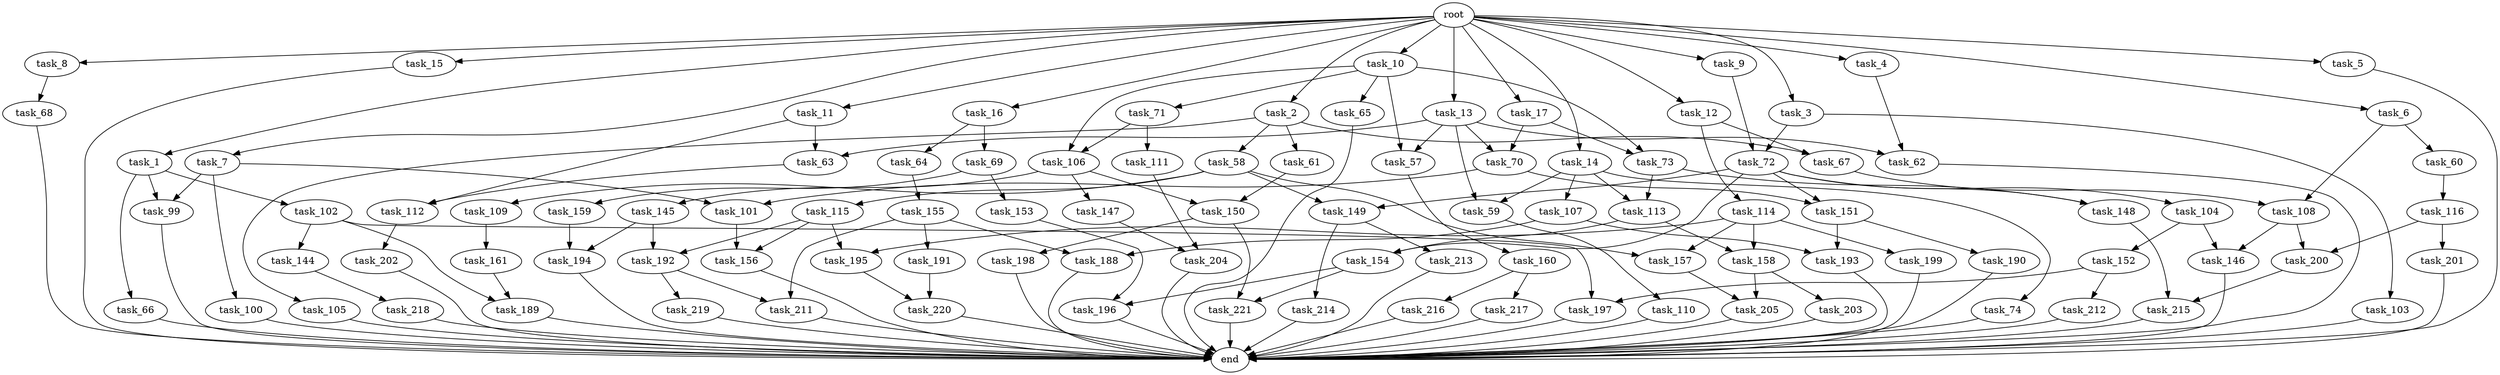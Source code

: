 digraph G {
  task_214 [size="773094113.280000"];
  task_144 [size="4209067950.080000"];
  task_8 [size="10.240000"];
  end [size="0.000000"];
  task_101 [size="6270652252.160000"];
  task_108 [size="12455405158.400000"];
  task_191 [size="2147483648.000000"];
  task_15 [size="10.240000"];
  task_58 [size="4209067950.080000"];
  task_151 [size="14087492730.880001"];
  task_105 [size="4209067950.080000"];
  task_195 [size="8933531975.680000"];
  task_154 [size="15547781611.520000"];
  task_73 [size="7301444403.200000"];
  task_16 [size="10.240000"];
  task_110 [size="1374389534.720000"];
  task_68 [size="4209067950.080000"];
  task_61 [size="4209067950.080000"];
  task_217 [size="6957847019.520000"];
  task_74 [size="5497558138.880000"];
  task_158 [size="15547781611.520000"];
  task_1 [size="10.240000"];
  task_64 [size="3092376453.120000"];
  task_160 [size="8589934592.000000"];
  task_11 [size="10.240000"];
  task_156 [size="1116691496.960000"];
  task_100 [size="773094113.280000"];
  task_62 [size="17179869184.000000"];
  task_107 [size="5497558138.880000"];
  task_2 [size="10.240000"];
  task_10 [size="10.240000"];
  task_66 [size="6957847019.520000"];
  task_109 [size="343597383.680000"];
  task_211 [size="2920577761.280000"];
  task_215 [size="4552665333.760000"];
  task_221 [size="13915694039.040001"];
  task_72 [size="1717986918.400000"];
  task_17 [size="10.240000"];
  task_147 [size="6957847019.520000"];
  task_199 [size="8589934592.000000"];
  task_155 [size="4209067950.080000"];
  task_67 [size="4552665333.760000"];
  task_150 [size="11166914969.600000"];
  task_218 [size="1374389534.720000"];
  task_203 [size="6957847019.520000"];
  task_116 [size="2147483648.000000"];
  task_157 [size="8933531975.680000"];
  task_106 [size="8933531975.680000"];
  task_197 [size="9706626088.960001"];
  task_194 [size="7730941132.800000"];
  task_59 [size="14087492730.880001"];
  task_114 [size="343597383.680000"];
  task_149 [size="8933531975.680000"];
  task_104 [size="8589934592.000000"];
  task_9 [size="10.240000"];
  task_148 [size="11682311045.120001"];
  task_159 [size="5497558138.880000"];
  task_192 [size="7301444403.200000"];
  task_202 [size="4209067950.080000"];
  task_69 [size="3092376453.120000"];
  task_57 [size="8933531975.680000"];
  task_196 [size="13915694039.040001"];
  task_201 [size="8589934592.000000"];
  task_65 [size="343597383.680000"];
  task_212 [size="5497558138.880000"];
  task_198 [size="6957847019.520000"];
  task_12 [size="10.240000"];
  task_193 [size="10737418240.000000"];
  task_152 [size="3092376453.120000"];
  task_145 [size="6957847019.520000"];
  task_3 [size="10.240000"];
  task_216 [size="6957847019.520000"];
  task_5 [size="10.240000"];
  task_220 [size="4294967296.000000"];
  task_189 [size="4982162063.360000"];
  task_115 [size="343597383.680000"];
  task_190 [size="2147483648.000000"];
  task_99 [size="7730941132.800000"];
  task_188 [size="10737418240.000000"];
  task_14 [size="10.240000"];
  task_219 [size="773094113.280000"];
  task_4 [size="10.240000"];
  task_161 [size="6957847019.520000"];
  task_213 [size="773094113.280000"];
  task_113 [size="8589934592.000000"];
  task_112 [size="9964324126.719999"];
  task_205 [size="7730941132.800000"];
  task_153 [size="5497558138.880000"];
  root [size="0.000000"];
  task_102 [size="6957847019.520000"];
  task_60 [size="5497558138.880000"];
  task_70 [size="15547781611.520000"];
  task_6 [size="10.240000"];
  task_103 [size="1374389534.720000"];
  task_146 [size="4466765987.840000"];
  task_13 [size="10.240000"];
  task_200 [size="9964324126.719999"];
  task_111 [size="8589934592.000000"];
  task_204 [size="6871947673.600000"];
  task_63 [size="17179869184.000000"];
  task_7 [size="10.240000"];
  task_71 [size="343597383.680000"];

  task_214 -> end [size="1.000000"];
  task_144 -> task_218 [size="134217728.000000"];
  task_8 -> task_68 [size="411041792.000000"];
  task_101 -> task_156 [size="75497472.000000"];
  task_108 -> task_146 [size="134217728.000000"];
  task_108 -> task_200 [size="134217728.000000"];
  task_191 -> task_220 [size="209715200.000000"];
  task_15 -> end [size="1.000000"];
  task_58 -> task_157 [size="33554432.000000"];
  task_58 -> task_115 [size="33554432.000000"];
  task_58 -> task_149 [size="33554432.000000"];
  task_58 -> task_109 [size="33554432.000000"];
  task_151 -> task_190 [size="209715200.000000"];
  task_151 -> task_193 [size="209715200.000000"];
  task_105 -> end [size="1.000000"];
  task_195 -> task_220 [size="209715200.000000"];
  task_154 -> task_221 [size="679477248.000000"];
  task_154 -> task_196 [size="679477248.000000"];
  task_73 -> task_148 [size="301989888.000000"];
  task_73 -> task_113 [size="301989888.000000"];
  task_16 -> task_69 [size="301989888.000000"];
  task_16 -> task_64 [size="301989888.000000"];
  task_110 -> end [size="1.000000"];
  task_68 -> end [size="1.000000"];
  task_61 -> task_150 [size="411041792.000000"];
  task_217 -> end [size="1.000000"];
  task_74 -> end [size="1.000000"];
  task_158 -> task_203 [size="679477248.000000"];
  task_158 -> task_205 [size="679477248.000000"];
  task_1 -> task_66 [size="679477248.000000"];
  task_1 -> task_99 [size="679477248.000000"];
  task_1 -> task_102 [size="679477248.000000"];
  task_64 -> task_155 [size="411041792.000000"];
  task_160 -> task_217 [size="679477248.000000"];
  task_160 -> task_216 [size="679477248.000000"];
  task_11 -> task_63 [size="838860800.000000"];
  task_11 -> task_112 [size="838860800.000000"];
  task_156 -> end [size="1.000000"];
  task_100 -> end [size="1.000000"];
  task_62 -> end [size="1.000000"];
  task_107 -> task_193 [size="838860800.000000"];
  task_107 -> task_188 [size="838860800.000000"];
  task_2 -> task_61 [size="411041792.000000"];
  task_2 -> task_58 [size="411041792.000000"];
  task_2 -> task_67 [size="411041792.000000"];
  task_2 -> task_105 [size="411041792.000000"];
  task_10 -> task_106 [size="33554432.000000"];
  task_10 -> task_73 [size="33554432.000000"];
  task_10 -> task_57 [size="33554432.000000"];
  task_10 -> task_71 [size="33554432.000000"];
  task_10 -> task_65 [size="33554432.000000"];
  task_66 -> end [size="1.000000"];
  task_109 -> task_161 [size="679477248.000000"];
  task_211 -> end [size="1.000000"];
  task_215 -> end [size="1.000000"];
  task_221 -> end [size="1.000000"];
  task_72 -> task_154 [size="838860800.000000"];
  task_72 -> task_104 [size="838860800.000000"];
  task_72 -> task_148 [size="838860800.000000"];
  task_72 -> task_151 [size="838860800.000000"];
  task_72 -> task_149 [size="838860800.000000"];
  task_17 -> task_73 [size="679477248.000000"];
  task_17 -> task_70 [size="679477248.000000"];
  task_147 -> task_204 [size="134217728.000000"];
  task_199 -> end [size="1.000000"];
  task_155 -> task_211 [size="209715200.000000"];
  task_155 -> task_188 [size="209715200.000000"];
  task_155 -> task_191 [size="209715200.000000"];
  task_67 -> task_108 [size="679477248.000000"];
  task_150 -> task_198 [size="679477248.000000"];
  task_150 -> task_221 [size="679477248.000000"];
  task_218 -> end [size="1.000000"];
  task_203 -> end [size="1.000000"];
  task_116 -> task_200 [size="838860800.000000"];
  task_116 -> task_201 [size="838860800.000000"];
  task_157 -> task_205 [size="75497472.000000"];
  task_106 -> task_145 [size="679477248.000000"];
  task_106 -> task_150 [size="679477248.000000"];
  task_106 -> task_147 [size="679477248.000000"];
  task_197 -> end [size="1.000000"];
  task_194 -> end [size="1.000000"];
  task_59 -> task_110 [size="134217728.000000"];
  task_114 -> task_199 [size="838860800.000000"];
  task_114 -> task_157 [size="838860800.000000"];
  task_114 -> task_158 [size="838860800.000000"];
  task_114 -> task_195 [size="838860800.000000"];
  task_149 -> task_214 [size="75497472.000000"];
  task_149 -> task_213 [size="75497472.000000"];
  task_104 -> task_146 [size="301989888.000000"];
  task_104 -> task_152 [size="301989888.000000"];
  task_9 -> task_72 [size="33554432.000000"];
  task_148 -> task_215 [size="411041792.000000"];
  task_159 -> task_194 [size="75497472.000000"];
  task_192 -> task_211 [size="75497472.000000"];
  task_192 -> task_219 [size="75497472.000000"];
  task_202 -> end [size="1.000000"];
  task_69 -> task_153 [size="536870912.000000"];
  task_69 -> task_159 [size="536870912.000000"];
  task_57 -> task_160 [size="838860800.000000"];
  task_196 -> end [size="1.000000"];
  task_201 -> end [size="1.000000"];
  task_65 -> end [size="1.000000"];
  task_212 -> end [size="1.000000"];
  task_198 -> end [size="1.000000"];
  task_12 -> task_67 [size="33554432.000000"];
  task_12 -> task_114 [size="33554432.000000"];
  task_193 -> end [size="1.000000"];
  task_152 -> task_197 [size="536870912.000000"];
  task_152 -> task_212 [size="536870912.000000"];
  task_145 -> task_194 [size="679477248.000000"];
  task_145 -> task_192 [size="679477248.000000"];
  task_3 -> task_72 [size="134217728.000000"];
  task_3 -> task_103 [size="134217728.000000"];
  task_216 -> end [size="1.000000"];
  task_5 -> end [size="1.000000"];
  task_220 -> end [size="1.000000"];
  task_189 -> end [size="1.000000"];
  task_115 -> task_156 [size="33554432.000000"];
  task_115 -> task_195 [size="33554432.000000"];
  task_115 -> task_192 [size="33554432.000000"];
  task_190 -> end [size="1.000000"];
  task_99 -> end [size="1.000000"];
  task_188 -> end [size="1.000000"];
  task_14 -> task_59 [size="536870912.000000"];
  task_14 -> task_74 [size="536870912.000000"];
  task_14 -> task_107 [size="536870912.000000"];
  task_14 -> task_113 [size="536870912.000000"];
  task_219 -> end [size="1.000000"];
  task_4 -> task_62 [size="838860800.000000"];
  task_161 -> task_189 [size="75497472.000000"];
  task_213 -> end [size="1.000000"];
  task_113 -> task_154 [size="679477248.000000"];
  task_113 -> task_158 [size="679477248.000000"];
  task_112 -> task_202 [size="411041792.000000"];
  task_205 -> end [size="1.000000"];
  task_153 -> task_196 [size="679477248.000000"];
  root -> task_8 [size="1.000000"];
  root -> task_9 [size="1.000000"];
  root -> task_16 [size="1.000000"];
  root -> task_14 [size="1.000000"];
  root -> task_6 [size="1.000000"];
  root -> task_4 [size="1.000000"];
  root -> task_5 [size="1.000000"];
  root -> task_1 [size="1.000000"];
  root -> task_13 [size="1.000000"];
  root -> task_15 [size="1.000000"];
  root -> task_11 [size="1.000000"];
  root -> task_3 [size="1.000000"];
  root -> task_12 [size="1.000000"];
  root -> task_2 [size="1.000000"];
  root -> task_10 [size="1.000000"];
  root -> task_7 [size="1.000000"];
  root -> task_17 [size="1.000000"];
  task_102 -> task_197 [size="411041792.000000"];
  task_102 -> task_144 [size="411041792.000000"];
  task_102 -> task_189 [size="411041792.000000"];
  task_60 -> task_116 [size="209715200.000000"];
  task_70 -> task_101 [size="536870912.000000"];
  task_70 -> task_151 [size="536870912.000000"];
  task_6 -> task_108 [size="536870912.000000"];
  task_6 -> task_60 [size="536870912.000000"];
  task_103 -> end [size="1.000000"];
  task_146 -> end [size="1.000000"];
  task_13 -> task_62 [size="838860800.000000"];
  task_13 -> task_59 [size="838860800.000000"];
  task_13 -> task_57 [size="838860800.000000"];
  task_13 -> task_70 [size="838860800.000000"];
  task_13 -> task_63 [size="838860800.000000"];
  task_200 -> task_215 [size="33554432.000000"];
  task_111 -> task_204 [size="536870912.000000"];
  task_204 -> end [size="1.000000"];
  task_63 -> task_112 [size="134217728.000000"];
  task_7 -> task_101 [size="75497472.000000"];
  task_7 -> task_99 [size="75497472.000000"];
  task_7 -> task_100 [size="75497472.000000"];
  task_71 -> task_106 [size="838860800.000000"];
  task_71 -> task_111 [size="838860800.000000"];
}
